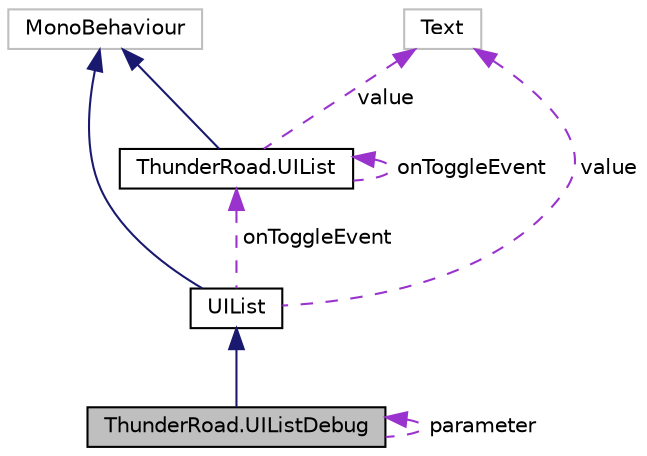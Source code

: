 digraph "ThunderRoad.UIListDebug"
{
 // LATEX_PDF_SIZE
  edge [fontname="Helvetica",fontsize="10",labelfontname="Helvetica",labelfontsize="10"];
  node [fontname="Helvetica",fontsize="10",shape=record];
  Node1 [label="ThunderRoad.UIListDebug",height=0.2,width=0.4,color="black", fillcolor="grey75", style="filled", fontcolor="black",tooltip="Class UIListDebug. Implements the ThunderRoad.UIList"];
  Node2 -> Node1 [dir="back",color="midnightblue",fontsize="10",style="solid",fontname="Helvetica"];
  Node2 [label="UIList",height=0.2,width=0.4,color="black", fillcolor="white", style="filled",URL="$class_thunder_road_1_1_u_i_list.html",tooltip="Class UIList. Implements the UnityEngine.MonoBehaviour"];
  Node3 -> Node2 [dir="back",color="midnightblue",fontsize="10",style="solid",fontname="Helvetica"];
  Node3 [label="MonoBehaviour",height=0.2,width=0.4,color="grey75", fillcolor="white", style="filled",tooltip=" "];
  Node4 -> Node2 [dir="back",color="darkorchid3",fontsize="10",style="dashed",label=" value" ,fontname="Helvetica"];
  Node4 [label="Text",height=0.2,width=0.4,color="grey75", fillcolor="white", style="filled",tooltip=" "];
  Node5 -> Node2 [dir="back",color="darkorchid3",fontsize="10",style="dashed",label=" onToggleEvent" ,fontname="Helvetica"];
  Node5 [label="ThunderRoad.UIList",height=0.2,width=0.4,color="black", fillcolor="white", style="filled",URL="$class_thunder_road_1_1_u_i_list.html",tooltip="Class UIList. Implements the UnityEngine.MonoBehaviour"];
  Node3 -> Node5 [dir="back",color="midnightblue",fontsize="10",style="solid",fontname="Helvetica"];
  Node4 -> Node5 [dir="back",color="darkorchid3",fontsize="10",style="dashed",label=" value" ,fontname="Helvetica"];
  Node5 -> Node5 [dir="back",color="darkorchid3",fontsize="10",style="dashed",label=" onToggleEvent" ,fontname="Helvetica"];
  Node1 -> Node1 [dir="back",color="darkorchid3",fontsize="10",style="dashed",label=" parameter" ,fontname="Helvetica"];
}
